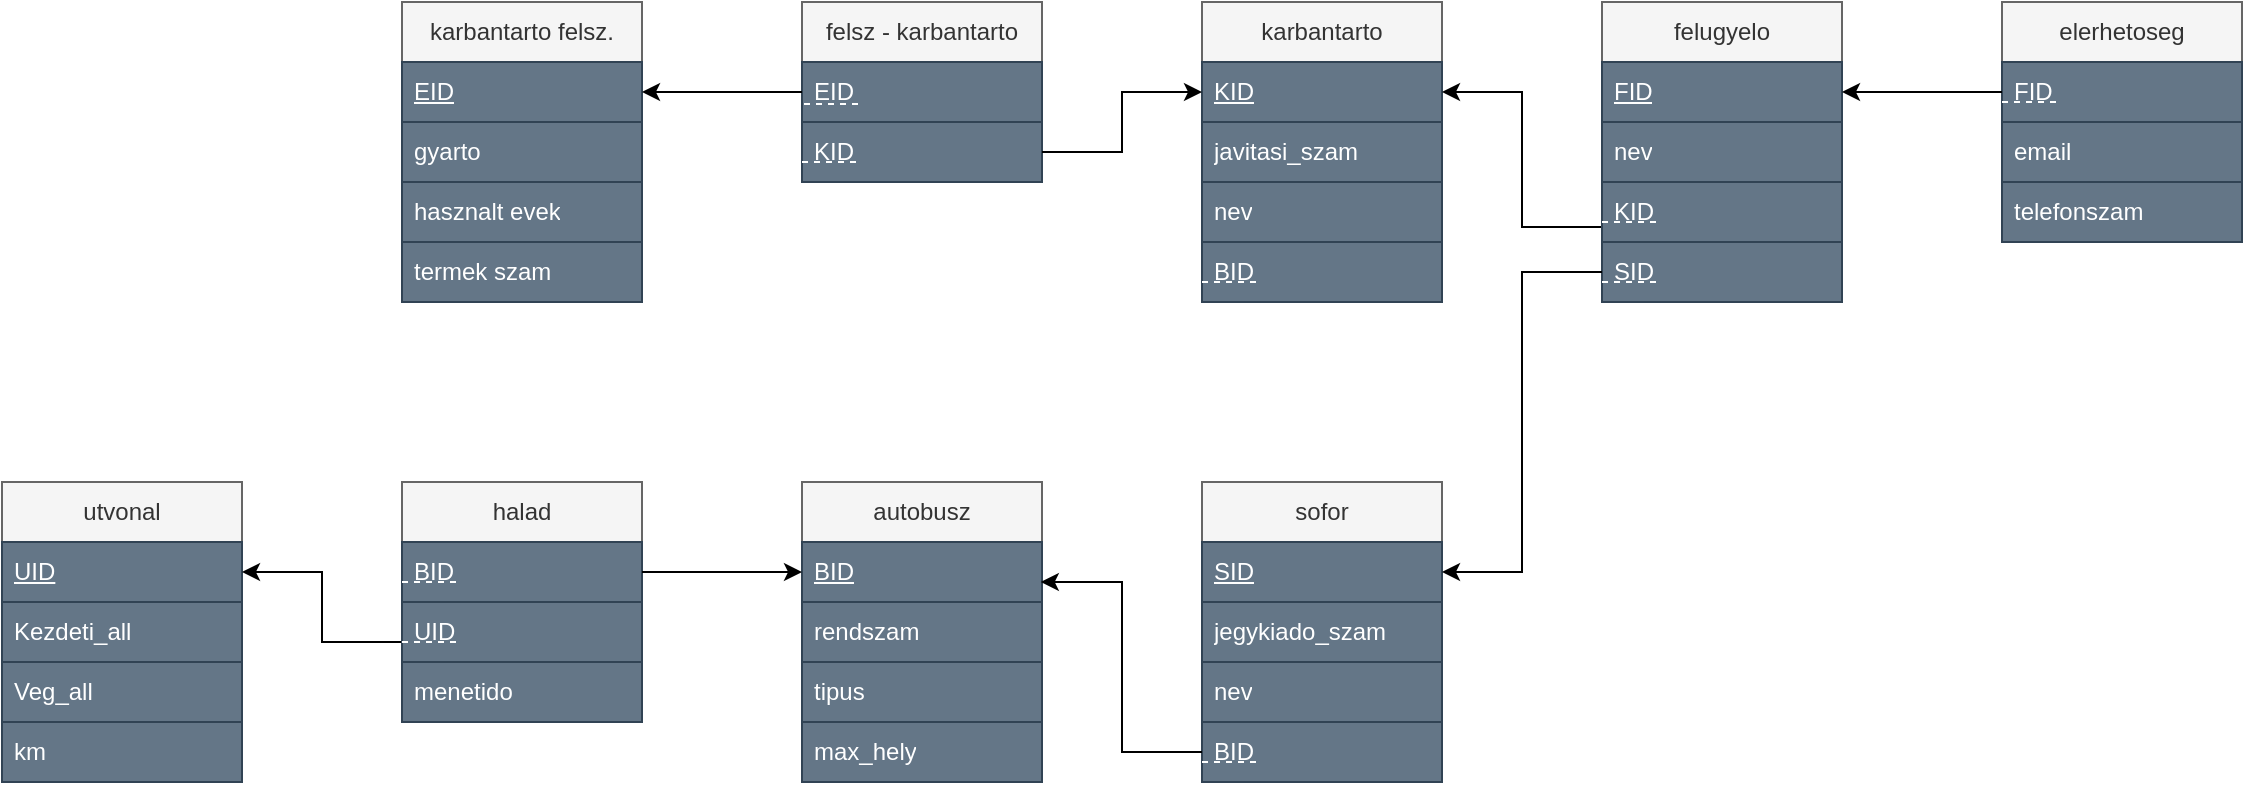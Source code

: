 <mxfile version="20.5.3" type="device"><diagram id="3v3BYWi4B8Cj5l6QUpec" name="1 oldal"><mxGraphModel dx="798" dy="1619" grid="1" gridSize="10" guides="1" tooltips="1" connect="1" arrows="1" fold="1" page="1" pageScale="1" pageWidth="827" pageHeight="1169" math="0" shadow="0"><root><mxCell id="0"/><mxCell id="1" parent="0"/><mxCell id="N8ct37ddLDdxLU9EFNHb-1" value="utvonal" style="swimlane;fontStyle=0;childLayout=stackLayout;horizontal=1;startSize=30;horizontalStack=0;resizeParent=1;resizeParentMax=0;resizeLast=0;collapsible=1;marginBottom=0;whiteSpace=wrap;html=1;fillColor=#f5f5f5;fontColor=#333333;strokeColor=#666666;" parent="1" vertex="1"><mxGeometry x="80" y="120" width="120" height="150" as="geometry"/></mxCell><mxCell id="N8ct37ddLDdxLU9EFNHb-2" value="&lt;u&gt;UID&lt;/u&gt;" style="text;strokeColor=#314354;fillColor=#647687;align=left;verticalAlign=middle;spacingLeft=4;spacingRight=4;overflow=hidden;points=[[0,0.5],[1,0.5]];portConstraint=eastwest;rotatable=0;whiteSpace=wrap;html=1;fontColor=#ffffff;" parent="N8ct37ddLDdxLU9EFNHb-1" vertex="1"><mxGeometry y="30" width="120" height="30" as="geometry"/></mxCell><mxCell id="N8ct37ddLDdxLU9EFNHb-3" value="Kezdeti_all" style="text;strokeColor=#314354;fillColor=#647687;align=left;verticalAlign=middle;spacingLeft=4;spacingRight=4;overflow=hidden;points=[[0,0.5],[1,0.5]];portConstraint=eastwest;rotatable=0;whiteSpace=wrap;html=1;fontColor=#ffffff;" parent="N8ct37ddLDdxLU9EFNHb-1" vertex="1"><mxGeometry y="60" width="120" height="30" as="geometry"/></mxCell><mxCell id="N8ct37ddLDdxLU9EFNHb-4" value="Veg_all" style="text;strokeColor=#314354;fillColor=#647687;align=left;verticalAlign=middle;spacingLeft=4;spacingRight=4;overflow=hidden;points=[[0,0.5],[1,0.5]];portConstraint=eastwest;rotatable=0;whiteSpace=wrap;html=1;fontColor=#ffffff;" parent="N8ct37ddLDdxLU9EFNHb-1" vertex="1"><mxGeometry y="90" width="120" height="30" as="geometry"/></mxCell><mxCell id="N8ct37ddLDdxLU9EFNHb-5" value="km" style="text;strokeColor=#314354;fillColor=#647687;align=left;verticalAlign=middle;spacingLeft=4;spacingRight=4;overflow=hidden;points=[[0,0.5],[1,0.5]];portConstraint=eastwest;rotatable=0;whiteSpace=wrap;html=1;fontColor=#ffffff;" parent="N8ct37ddLDdxLU9EFNHb-1" vertex="1"><mxGeometry y="120" width="120" height="30" as="geometry"/></mxCell><mxCell id="N8ct37ddLDdxLU9EFNHb-17" style="edgeStyle=orthogonalEdgeStyle;rounded=0;orthogonalLoop=1;jettySize=auto;html=1;exitX=0;exitY=0.5;exitDx=0;exitDy=0;entryX=1;entryY=0.5;entryDx=0;entryDy=0;" parent="1" source="N8ct37ddLDdxLU9EFNHb-6" target="N8ct37ddLDdxLU9EFNHb-2" edge="1"><mxGeometry relative="1" as="geometry"><Array as="points"><mxPoint x="280" y="200"/><mxPoint x="240" y="200"/><mxPoint x="240" y="165"/></Array></mxGeometry></mxCell><mxCell id="N8ct37ddLDdxLU9EFNHb-6" value="halad" style="swimlane;fontStyle=0;childLayout=stackLayout;horizontal=1;startSize=30;horizontalStack=0;resizeParent=1;resizeParentMax=0;resizeLast=0;collapsible=1;marginBottom=0;whiteSpace=wrap;html=1;fillColor=#f5f5f5;fontColor=#333333;strokeColor=#666666;" parent="1" vertex="1"><mxGeometry x="280" y="120" width="120" height="120" as="geometry"/></mxCell><mxCell id="N8ct37ddLDdxLU9EFNHb-7" value="BID" style="text;strokeColor=#314354;fillColor=#647687;align=left;verticalAlign=middle;spacingLeft=4;spacingRight=4;overflow=hidden;points=[[0,0.5],[1,0.5]];portConstraint=eastwest;rotatable=0;whiteSpace=wrap;html=1;fontColor=#ffffff;" parent="N8ct37ddLDdxLU9EFNHb-6" vertex="1"><mxGeometry y="30" width="120" height="30" as="geometry"/></mxCell><mxCell id="dsY7ck4NQs1A6X6-ujEz-1" value="" style="endArrow=none;dashed=1;html=1;rounded=0;strokeColor=#FFFFFF;" parent="N8ct37ddLDdxLU9EFNHb-6" edge="1"><mxGeometry width="50" height="50" relative="1" as="geometry"><mxPoint y="50" as="sourcePoint"/><mxPoint x="30" y="50" as="targetPoint"/></mxGeometry></mxCell><mxCell id="N8ct37ddLDdxLU9EFNHb-8" value="UID" style="text;strokeColor=#314354;fillColor=#647687;align=left;verticalAlign=middle;spacingLeft=4;spacingRight=4;overflow=hidden;points=[[0,0.5],[1,0.5]];portConstraint=eastwest;rotatable=0;whiteSpace=wrap;html=1;fontColor=#ffffff;" parent="N8ct37ddLDdxLU9EFNHb-6" vertex="1"><mxGeometry y="60" width="120" height="30" as="geometry"/></mxCell><mxCell id="N8ct37ddLDdxLU9EFNHb-24" value="" style="endArrow=none;dashed=1;html=1;rounded=0;strokeColor=#FFFFFF;" parent="N8ct37ddLDdxLU9EFNHb-6" edge="1"><mxGeometry width="50" height="50" relative="1" as="geometry"><mxPoint y="80" as="sourcePoint"/><mxPoint x="30" y="80" as="targetPoint"/></mxGeometry></mxCell><mxCell id="N8ct37ddLDdxLU9EFNHb-9" value="menetido" style="text;strokeColor=#314354;fillColor=#647687;align=left;verticalAlign=middle;spacingLeft=4;spacingRight=4;overflow=hidden;points=[[0,0.5],[1,0.5]];portConstraint=eastwest;rotatable=0;whiteSpace=wrap;html=1;fontColor=#ffffff;" parent="N8ct37ddLDdxLU9EFNHb-6" vertex="1"><mxGeometry y="90" width="120" height="30" as="geometry"/></mxCell><mxCell id="N8ct37ddLDdxLU9EFNHb-11" value="autobusz" style="swimlane;fontStyle=0;childLayout=stackLayout;horizontal=1;startSize=30;horizontalStack=0;resizeParent=1;resizeParentMax=0;resizeLast=0;collapsible=1;marginBottom=0;whiteSpace=wrap;html=1;fillColor=#f5f5f5;fontColor=#333333;strokeColor=#666666;" parent="1" vertex="1"><mxGeometry x="480" y="120" width="120" height="150" as="geometry"/></mxCell><mxCell id="N8ct37ddLDdxLU9EFNHb-12" value="&lt;u&gt;BID&lt;/u&gt;" style="text;strokeColor=#314354;fillColor=#647687;align=left;verticalAlign=middle;spacingLeft=4;spacingRight=4;overflow=hidden;points=[[0,0.5],[1,0.5]];portConstraint=eastwest;rotatable=0;whiteSpace=wrap;html=1;fontColor=#ffffff;" parent="N8ct37ddLDdxLU9EFNHb-11" vertex="1"><mxGeometry y="30" width="120" height="30" as="geometry"/></mxCell><mxCell id="N8ct37ddLDdxLU9EFNHb-13" value="rendszam" style="text;strokeColor=#314354;fillColor=#647687;align=left;verticalAlign=middle;spacingLeft=4;spacingRight=4;overflow=hidden;points=[[0,0.5],[1,0.5]];portConstraint=eastwest;rotatable=0;whiteSpace=wrap;html=1;fontColor=#ffffff;" parent="N8ct37ddLDdxLU9EFNHb-11" vertex="1"><mxGeometry y="60" width="120" height="30" as="geometry"/></mxCell><mxCell id="N8ct37ddLDdxLU9EFNHb-14" value="tipus" style="text;strokeColor=#314354;fillColor=#647687;align=left;verticalAlign=middle;spacingLeft=4;spacingRight=4;overflow=hidden;points=[[0,0.5],[1,0.5]];portConstraint=eastwest;rotatable=0;whiteSpace=wrap;html=1;fontColor=#ffffff;" parent="N8ct37ddLDdxLU9EFNHb-11" vertex="1"><mxGeometry y="90" width="120" height="30" as="geometry"/></mxCell><mxCell id="N8ct37ddLDdxLU9EFNHb-15" value="max_hely" style="text;strokeColor=#314354;fillColor=#647687;align=left;verticalAlign=middle;spacingLeft=4;spacingRight=4;overflow=hidden;points=[[0,0.5],[1,0.5]];portConstraint=eastwest;rotatable=0;whiteSpace=wrap;html=1;fontColor=#ffffff;" parent="N8ct37ddLDdxLU9EFNHb-11" vertex="1"><mxGeometry y="120" width="120" height="30" as="geometry"/></mxCell><mxCell id="N8ct37ddLDdxLU9EFNHb-16" style="edgeStyle=orthogonalEdgeStyle;rounded=0;orthogonalLoop=1;jettySize=auto;html=1;exitX=1;exitY=0.5;exitDx=0;exitDy=0;entryX=0;entryY=0.5;entryDx=0;entryDy=0;" parent="1" source="N8ct37ddLDdxLU9EFNHb-7" target="N8ct37ddLDdxLU9EFNHb-12" edge="1"><mxGeometry relative="1" as="geometry"/></mxCell><mxCell id="N8ct37ddLDdxLU9EFNHb-18" value="sofor" style="swimlane;fontStyle=0;childLayout=stackLayout;horizontal=1;startSize=30;horizontalStack=0;resizeParent=1;resizeParentMax=0;resizeLast=0;collapsible=1;marginBottom=0;whiteSpace=wrap;html=1;fillColor=#f5f5f5;fontColor=#333333;strokeColor=#666666;" parent="1" vertex="1"><mxGeometry x="680" y="120" width="120" height="150" as="geometry"/></mxCell><mxCell id="N8ct37ddLDdxLU9EFNHb-19" value="&lt;u&gt;SID&lt;/u&gt;" style="text;strokeColor=#314354;fillColor=#647687;align=left;verticalAlign=middle;spacingLeft=4;spacingRight=4;overflow=hidden;points=[[0,0.5],[1,0.5]];portConstraint=eastwest;rotatable=0;whiteSpace=wrap;html=1;fontColor=#ffffff;" parent="N8ct37ddLDdxLU9EFNHb-18" vertex="1"><mxGeometry y="30" width="120" height="30" as="geometry"/></mxCell><mxCell id="N8ct37ddLDdxLU9EFNHb-20" value="jegykiado_szam" style="text;strokeColor=#314354;fillColor=#647687;align=left;verticalAlign=middle;spacingLeft=4;spacingRight=4;overflow=hidden;points=[[0,0.5],[1,0.5]];portConstraint=eastwest;rotatable=0;whiteSpace=wrap;html=1;fontColor=#ffffff;" parent="N8ct37ddLDdxLU9EFNHb-18" vertex="1"><mxGeometry y="60" width="120" height="30" as="geometry"/></mxCell><mxCell id="N8ct37ddLDdxLU9EFNHb-21" value="nev" style="text;strokeColor=#314354;fillColor=#647687;align=left;verticalAlign=middle;spacingLeft=4;spacingRight=4;overflow=hidden;points=[[0,0.5],[1,0.5]];portConstraint=eastwest;rotatable=0;whiteSpace=wrap;html=1;fontColor=#ffffff;" parent="N8ct37ddLDdxLU9EFNHb-18" vertex="1"><mxGeometry y="90" width="120" height="30" as="geometry"/></mxCell><mxCell id="N8ct37ddLDdxLU9EFNHb-22" value="BID" style="text;strokeColor=#314354;fillColor=#647687;align=left;verticalAlign=middle;spacingLeft=4;spacingRight=4;overflow=hidden;points=[[0,0.5],[1,0.5]];portConstraint=eastwest;rotatable=0;whiteSpace=wrap;html=1;fontColor=#ffffff;" parent="N8ct37ddLDdxLU9EFNHb-18" vertex="1"><mxGeometry y="120" width="120" height="30" as="geometry"/></mxCell><mxCell id="N8ct37ddLDdxLU9EFNHb-26" value="" style="endArrow=none;dashed=1;html=1;rounded=0;strokeColor=#FFFFFF;" parent="N8ct37ddLDdxLU9EFNHb-18" edge="1"><mxGeometry width="50" height="50" relative="1" as="geometry"><mxPoint y="140" as="sourcePoint"/><mxPoint x="30" y="140" as="targetPoint"/></mxGeometry></mxCell><mxCell id="N8ct37ddLDdxLU9EFNHb-23" style="edgeStyle=orthogonalEdgeStyle;rounded=0;orthogonalLoop=1;jettySize=auto;html=1;exitX=0;exitY=0.5;exitDx=0;exitDy=0;entryX=0.995;entryY=0.678;entryDx=0;entryDy=0;entryPerimeter=0;" parent="1" source="N8ct37ddLDdxLU9EFNHb-22" target="N8ct37ddLDdxLU9EFNHb-12" edge="1"><mxGeometry relative="1" as="geometry"><Array as="points"><mxPoint x="640" y="255"/><mxPoint x="640" y="170"/><mxPoint x="599" y="170"/></Array></mxGeometry></mxCell><mxCell id="N8ct37ddLDdxLU9EFNHb-27" value="karbantarto" style="swimlane;fontStyle=0;childLayout=stackLayout;horizontal=1;startSize=30;horizontalStack=0;resizeParent=1;resizeParentMax=0;resizeLast=0;collapsible=1;marginBottom=0;whiteSpace=wrap;html=1;fillColor=#f5f5f5;fontColor=#333333;strokeColor=#666666;" parent="1" vertex="1"><mxGeometry x="680" y="-120" width="120" height="150" as="geometry"/></mxCell><mxCell id="N8ct37ddLDdxLU9EFNHb-28" value="&lt;u&gt;KID&lt;/u&gt;" style="text;strokeColor=#314354;fillColor=#647687;align=left;verticalAlign=middle;spacingLeft=4;spacingRight=4;overflow=hidden;points=[[0,0.5],[1,0.5]];portConstraint=eastwest;rotatable=0;whiteSpace=wrap;html=1;fontColor=#ffffff;" parent="N8ct37ddLDdxLU9EFNHb-27" vertex="1"><mxGeometry y="30" width="120" height="30" as="geometry"/></mxCell><mxCell id="N8ct37ddLDdxLU9EFNHb-29" value="javitasi_szam" style="text;strokeColor=#314354;fillColor=#647687;align=left;verticalAlign=middle;spacingLeft=4;spacingRight=4;overflow=hidden;points=[[0,0.5],[1,0.5]];portConstraint=eastwest;rotatable=0;whiteSpace=wrap;html=1;fontColor=#ffffff;" parent="N8ct37ddLDdxLU9EFNHb-27" vertex="1"><mxGeometry y="60" width="120" height="30" as="geometry"/></mxCell><mxCell id="N8ct37ddLDdxLU9EFNHb-30" value="nev" style="text;strokeColor=#314354;fillColor=#647687;align=left;verticalAlign=middle;spacingLeft=4;spacingRight=4;overflow=hidden;points=[[0,0.5],[1,0.5]];portConstraint=eastwest;rotatable=0;whiteSpace=wrap;html=1;fontColor=#ffffff;" parent="N8ct37ddLDdxLU9EFNHb-27" vertex="1"><mxGeometry y="90" width="120" height="30" as="geometry"/></mxCell><mxCell id="N8ct37ddLDdxLU9EFNHb-31" value="BID" style="text;strokeColor=#314354;fillColor=#647687;align=left;verticalAlign=middle;spacingLeft=4;spacingRight=4;overflow=hidden;points=[[0,0.5],[1,0.5]];portConstraint=eastwest;rotatable=0;whiteSpace=wrap;html=1;fontColor=#ffffff;" parent="N8ct37ddLDdxLU9EFNHb-27" vertex="1"><mxGeometry y="120" width="120" height="30" as="geometry"/></mxCell><mxCell id="N8ct37ddLDdxLU9EFNHb-32" value="" style="endArrow=none;dashed=1;html=1;rounded=0;strokeColor=#FFFFFF;" parent="N8ct37ddLDdxLU9EFNHb-27" edge="1"><mxGeometry width="50" height="50" relative="1" as="geometry"><mxPoint y="140" as="sourcePoint"/><mxPoint x="30" y="140" as="targetPoint"/></mxGeometry></mxCell><mxCell id="N8ct37ddLDdxLU9EFNHb-47" style="edgeStyle=orthogonalEdgeStyle;rounded=0;orthogonalLoop=1;jettySize=auto;html=1;exitX=0;exitY=0.75;exitDx=0;exitDy=0;entryX=1;entryY=0.5;entryDx=0;entryDy=0;strokeColor=#000000;" parent="1" source="N8ct37ddLDdxLU9EFNHb-37" target="N8ct37ddLDdxLU9EFNHb-28" edge="1"><mxGeometry relative="1" as="geometry"/></mxCell><mxCell id="N8ct37ddLDdxLU9EFNHb-37" value="felugyelo" style="swimlane;fontStyle=0;childLayout=stackLayout;horizontal=1;startSize=30;horizontalStack=0;resizeParent=1;resizeParentMax=0;resizeLast=0;collapsible=1;marginBottom=0;whiteSpace=wrap;html=1;fillColor=#f5f5f5;fontColor=#333333;strokeColor=#666666;" parent="1" vertex="1"><mxGeometry x="880" y="-120" width="120" height="150" as="geometry"/></mxCell><mxCell id="N8ct37ddLDdxLU9EFNHb-38" value="&lt;u&gt;FID&lt;/u&gt;" style="text;strokeColor=#314354;fillColor=#647687;align=left;verticalAlign=middle;spacingLeft=4;spacingRight=4;overflow=hidden;points=[[0,0.5],[1,0.5]];portConstraint=eastwest;rotatable=0;whiteSpace=wrap;html=1;fontColor=#ffffff;" parent="N8ct37ddLDdxLU9EFNHb-37" vertex="1"><mxGeometry y="30" width="120" height="30" as="geometry"/></mxCell><mxCell id="N8ct37ddLDdxLU9EFNHb-39" value="nev" style="text;strokeColor=#314354;fillColor=#647687;align=left;verticalAlign=middle;spacingLeft=4;spacingRight=4;overflow=hidden;points=[[0,0.5],[1,0.5]];portConstraint=eastwest;rotatable=0;whiteSpace=wrap;html=1;fontColor=#ffffff;" parent="N8ct37ddLDdxLU9EFNHb-37" vertex="1"><mxGeometry y="60" width="120" height="30" as="geometry"/></mxCell><mxCell id="N8ct37ddLDdxLU9EFNHb-40" value="KID" style="text;strokeColor=#314354;fillColor=#647687;align=left;verticalAlign=middle;spacingLeft=4;spacingRight=4;overflow=hidden;points=[[0,0.5],[1,0.5]];portConstraint=eastwest;rotatable=0;whiteSpace=wrap;html=1;fontColor=#ffffff;" parent="N8ct37ddLDdxLU9EFNHb-37" vertex="1"><mxGeometry y="90" width="120" height="30" as="geometry"/></mxCell><mxCell id="dsY7ck4NQs1A6X6-ujEz-2" value="" style="endArrow=none;dashed=1;html=1;rounded=0;strokeColor=#FFFFFF;" parent="N8ct37ddLDdxLU9EFNHb-37" edge="1"><mxGeometry width="50" height="50" relative="1" as="geometry"><mxPoint y="110" as="sourcePoint"/><mxPoint x="30" y="110" as="targetPoint"/></mxGeometry></mxCell><mxCell id="N8ct37ddLDdxLU9EFNHb-41" value="SID" style="text;strokeColor=#314354;fillColor=#647687;align=left;verticalAlign=middle;spacingLeft=4;spacingRight=4;overflow=hidden;points=[[0,0.5],[1,0.5]];portConstraint=eastwest;rotatable=0;whiteSpace=wrap;html=1;fontColor=#ffffff;" parent="N8ct37ddLDdxLU9EFNHb-37" vertex="1"><mxGeometry y="120" width="120" height="30" as="geometry"/></mxCell><mxCell id="N8ct37ddLDdxLU9EFNHb-42" value="" style="endArrow=none;dashed=1;html=1;rounded=0;strokeColor=#FFFFFF;" parent="N8ct37ddLDdxLU9EFNHb-37" edge="1"><mxGeometry width="50" height="50" relative="1" as="geometry"><mxPoint y="140" as="sourcePoint"/><mxPoint x="30" y="140" as="targetPoint"/></mxGeometry></mxCell><mxCell id="N8ct37ddLDdxLU9EFNHb-43" value="" style="endArrow=none;dashed=1;html=1;rounded=0;strokeColor=#FFFFFF;" parent="N8ct37ddLDdxLU9EFNHb-37" edge="1"><mxGeometry width="50" height="50" relative="1" as="geometry"><mxPoint y="170" as="sourcePoint"/><mxPoint x="30" y="170" as="targetPoint"/></mxGeometry></mxCell><mxCell id="N8ct37ddLDdxLU9EFNHb-46" style="edgeStyle=orthogonalEdgeStyle;rounded=0;orthogonalLoop=1;jettySize=auto;html=1;exitX=0;exitY=0.5;exitDx=0;exitDy=0;entryX=1;entryY=0.5;entryDx=0;entryDy=0;strokeColor=#000000;" parent="1" source="N8ct37ddLDdxLU9EFNHb-41" target="N8ct37ddLDdxLU9EFNHb-19" edge="1"><mxGeometry relative="1" as="geometry"/></mxCell><mxCell id="0o1QVwrjy1Qh4QGVbg5R-5" value="elerhetoseg" style="swimlane;fontStyle=0;childLayout=stackLayout;horizontal=1;startSize=30;horizontalStack=0;resizeParent=1;resizeParentMax=0;resizeLast=0;collapsible=1;marginBottom=0;whiteSpace=wrap;html=1;fillColor=#f5f5f5;fontColor=#333333;strokeColor=#666666;" parent="1" vertex="1"><mxGeometry x="1080" y="-120" width="120" height="120" as="geometry"/></mxCell><mxCell id="0o1QVwrjy1Qh4QGVbg5R-7" value="FID" style="text;strokeColor=#314354;fillColor=#647687;align=left;verticalAlign=middle;spacingLeft=4;spacingRight=4;overflow=hidden;points=[[0,0.5],[1,0.5]];portConstraint=eastwest;rotatable=0;whiteSpace=wrap;html=1;fontColor=#ffffff;" parent="0o1QVwrjy1Qh4QGVbg5R-5" vertex="1"><mxGeometry y="30" width="120" height="30" as="geometry"/></mxCell><mxCell id="0o1QVwrjy1Qh4QGVbg5R-8" value="" style="endArrow=none;dashed=1;html=1;rounded=0;strokeColor=#FFFFFF;" parent="0o1QVwrjy1Qh4QGVbg5R-5" edge="1"><mxGeometry width="50" height="50" relative="1" as="geometry"><mxPoint y="50" as="sourcePoint"/><mxPoint x="30" y="50" as="targetPoint"/></mxGeometry></mxCell><mxCell id="0o1QVwrjy1Qh4QGVbg5R-9" value="email" style="text;strokeColor=#314354;fillColor=#647687;align=left;verticalAlign=middle;spacingLeft=4;spacingRight=4;overflow=hidden;points=[[0,0.5],[1,0.5]];portConstraint=eastwest;rotatable=0;whiteSpace=wrap;html=1;fontColor=#ffffff;" parent="0o1QVwrjy1Qh4QGVbg5R-5" vertex="1"><mxGeometry y="60" width="120" height="30" as="geometry"/></mxCell><mxCell id="0o1QVwrjy1Qh4QGVbg5R-10" value="telefonszam" style="text;strokeColor=#314354;fillColor=#647687;align=left;verticalAlign=middle;spacingLeft=4;spacingRight=4;overflow=hidden;points=[[0,0.5],[1,0.5]];portConstraint=eastwest;rotatable=0;whiteSpace=wrap;html=1;fontColor=#ffffff;" parent="0o1QVwrjy1Qh4QGVbg5R-5" vertex="1"><mxGeometry y="90" width="120" height="30" as="geometry"/></mxCell><mxCell id="S7O28C2WJMt2UGY-GnNF-1" style="edgeStyle=orthogonalEdgeStyle;rounded=0;orthogonalLoop=1;jettySize=auto;html=1;exitX=0;exitY=0.5;exitDx=0;exitDy=0;entryX=1;entryY=0.5;entryDx=0;entryDy=0;" edge="1" parent="1" source="0o1QVwrjy1Qh4QGVbg5R-7" target="N8ct37ddLDdxLU9EFNHb-38"><mxGeometry relative="1" as="geometry"/></mxCell><mxCell id="S7O28C2WJMt2UGY-GnNF-2" value="karbantarto felsz." style="swimlane;fontStyle=0;childLayout=stackLayout;horizontal=1;startSize=30;horizontalStack=0;resizeParent=1;resizeParentMax=0;resizeLast=0;collapsible=1;marginBottom=0;whiteSpace=wrap;html=1;fillColor=#f5f5f5;fontColor=#333333;strokeColor=#666666;" vertex="1" parent="1"><mxGeometry x="280" y="-120" width="120" height="150" as="geometry"/></mxCell><mxCell id="S7O28C2WJMt2UGY-GnNF-3" value="&lt;u&gt;EID&lt;/u&gt;" style="text;strokeColor=#314354;fillColor=#647687;align=left;verticalAlign=middle;spacingLeft=4;spacingRight=4;overflow=hidden;points=[[0,0.5],[1,0.5]];portConstraint=eastwest;rotatable=0;whiteSpace=wrap;html=1;fontColor=#ffffff;" vertex="1" parent="S7O28C2WJMt2UGY-GnNF-2"><mxGeometry y="30" width="120" height="30" as="geometry"/></mxCell><mxCell id="S7O28C2WJMt2UGY-GnNF-4" value="gyarto" style="text;strokeColor=#314354;fillColor=#647687;align=left;verticalAlign=middle;spacingLeft=4;spacingRight=4;overflow=hidden;points=[[0,0.5],[1,0.5]];portConstraint=eastwest;rotatable=0;whiteSpace=wrap;html=1;fontColor=#ffffff;" vertex="1" parent="S7O28C2WJMt2UGY-GnNF-2"><mxGeometry y="60" width="120" height="30" as="geometry"/></mxCell><mxCell id="S7O28C2WJMt2UGY-GnNF-5" value="hasznalt evek" style="text;strokeColor=#314354;fillColor=#647687;align=left;verticalAlign=middle;spacingLeft=4;spacingRight=4;overflow=hidden;points=[[0,0.5],[1,0.5]];portConstraint=eastwest;rotatable=0;whiteSpace=wrap;html=1;fontColor=#ffffff;" vertex="1" parent="S7O28C2WJMt2UGY-GnNF-2"><mxGeometry y="90" width="120" height="30" as="geometry"/></mxCell><mxCell id="S7O28C2WJMt2UGY-GnNF-7" value="" style="endArrow=none;dashed=1;html=1;rounded=0;strokeColor=#FFFFFF;" edge="1" parent="S7O28C2WJMt2UGY-GnNF-2"><mxGeometry width="50" height="50" relative="1" as="geometry"><mxPoint y="140" as="sourcePoint"/><mxPoint x="30" y="140" as="targetPoint"/></mxGeometry></mxCell><mxCell id="S7O28C2WJMt2UGY-GnNF-19" value="termek szam" style="text;strokeColor=#314354;fillColor=#647687;align=left;verticalAlign=middle;spacingLeft=4;spacingRight=4;overflow=hidden;points=[[0,0.5],[1,0.5]];portConstraint=eastwest;rotatable=0;whiteSpace=wrap;html=1;fontColor=#ffffff;" vertex="1" parent="S7O28C2WJMt2UGY-GnNF-2"><mxGeometry y="120" width="120" height="30" as="geometry"/></mxCell><mxCell id="S7O28C2WJMt2UGY-GnNF-9" value="" style="endArrow=none;dashed=1;html=1;rounded=0;strokeColor=#FFFFFF;" edge="1" parent="1"><mxGeometry width="50" height="50" relative="1" as="geometry"><mxPoint x="681" y="50" as="sourcePoint"/><mxPoint x="711" y="50" as="targetPoint"/></mxGeometry></mxCell><mxCell id="S7O28C2WJMt2UGY-GnNF-10" value="felsz - karbantarto" style="swimlane;fontStyle=0;childLayout=stackLayout;horizontal=1;startSize=30;horizontalStack=0;resizeParent=1;resizeParentMax=0;resizeLast=0;collapsible=1;marginBottom=0;whiteSpace=wrap;html=1;fillColor=#f5f5f5;fontColor=#333333;strokeColor=#666666;" vertex="1" parent="1"><mxGeometry x="480" y="-120" width="120" height="90" as="geometry"/></mxCell><mxCell id="S7O28C2WJMt2UGY-GnNF-11" value="EID" style="text;strokeColor=#314354;fillColor=#647687;align=left;verticalAlign=middle;spacingLeft=4;spacingRight=4;overflow=hidden;points=[[0,0.5],[1,0.5]];portConstraint=eastwest;rotatable=0;whiteSpace=wrap;html=1;fontColor=#ffffff;" vertex="1" parent="S7O28C2WJMt2UGY-GnNF-10"><mxGeometry y="30" width="120" height="30" as="geometry"/></mxCell><mxCell id="S7O28C2WJMt2UGY-GnNF-14" value="KID" style="text;strokeColor=#314354;fillColor=#647687;align=left;verticalAlign=middle;spacingLeft=4;spacingRight=4;overflow=hidden;points=[[0,0.5],[1,0.5]];portConstraint=eastwest;rotatable=0;whiteSpace=wrap;html=1;fontColor=#ffffff;" vertex="1" parent="S7O28C2WJMt2UGY-GnNF-10"><mxGeometry y="60" width="120" height="30" as="geometry"/></mxCell><mxCell id="S7O28C2WJMt2UGY-GnNF-15" value="" style="endArrow=none;dashed=1;html=1;rounded=0;strokeColor=#FFFFFF;" edge="1" parent="S7O28C2WJMt2UGY-GnNF-10"><mxGeometry width="50" height="50" relative="1" as="geometry"><mxPoint y="80" as="sourcePoint"/><mxPoint x="30" y="80" as="targetPoint"/></mxGeometry></mxCell><mxCell id="S7O28C2WJMt2UGY-GnNF-16" value="" style="endArrow=none;dashed=1;html=1;rounded=0;strokeColor=#FFFFFF;" edge="1" parent="1"><mxGeometry width="50" height="50" relative="1" as="geometry"><mxPoint x="481" y="-69" as="sourcePoint"/><mxPoint x="511" y="-69" as="targetPoint"/></mxGeometry></mxCell><mxCell id="S7O28C2WJMt2UGY-GnNF-17" style="edgeStyle=orthogonalEdgeStyle;rounded=0;orthogonalLoop=1;jettySize=auto;html=1;exitX=0;exitY=0.5;exitDx=0;exitDy=0;entryX=1;entryY=0.5;entryDx=0;entryDy=0;" edge="1" parent="1" source="S7O28C2WJMt2UGY-GnNF-11" target="S7O28C2WJMt2UGY-GnNF-3"><mxGeometry relative="1" as="geometry"/></mxCell><mxCell id="S7O28C2WJMt2UGY-GnNF-18" style="edgeStyle=orthogonalEdgeStyle;rounded=0;orthogonalLoop=1;jettySize=auto;html=1;exitX=1;exitY=0.5;exitDx=0;exitDy=0;entryX=0;entryY=0.5;entryDx=0;entryDy=0;" edge="1" parent="1" source="S7O28C2WJMt2UGY-GnNF-14" target="N8ct37ddLDdxLU9EFNHb-28"><mxGeometry relative="1" as="geometry"/></mxCell></root></mxGraphModel></diagram></mxfile>
